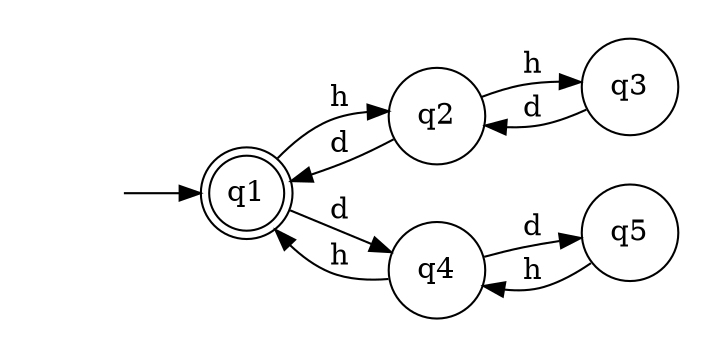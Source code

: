digraph {
    rankdir=LR;
    margin=0.2;
    size=5;
    node [margin=0.1 shape=circle];
    q1[margin=0 shape=doublecircle];
    " "[color=white width=0];
    " " -> q1;
    q1 -> q2 [label="h"];
	q2 -> q1 [label="d"];
	q2 -> q3 [label="h"];
	q3 -> q2 [label="d"];
	q1 -> q4 [label="d"];
	q4 -> q1 [label="h"];
	q4 -> q5 [label="d"];
	q5 -> q4 [label="h"];
}